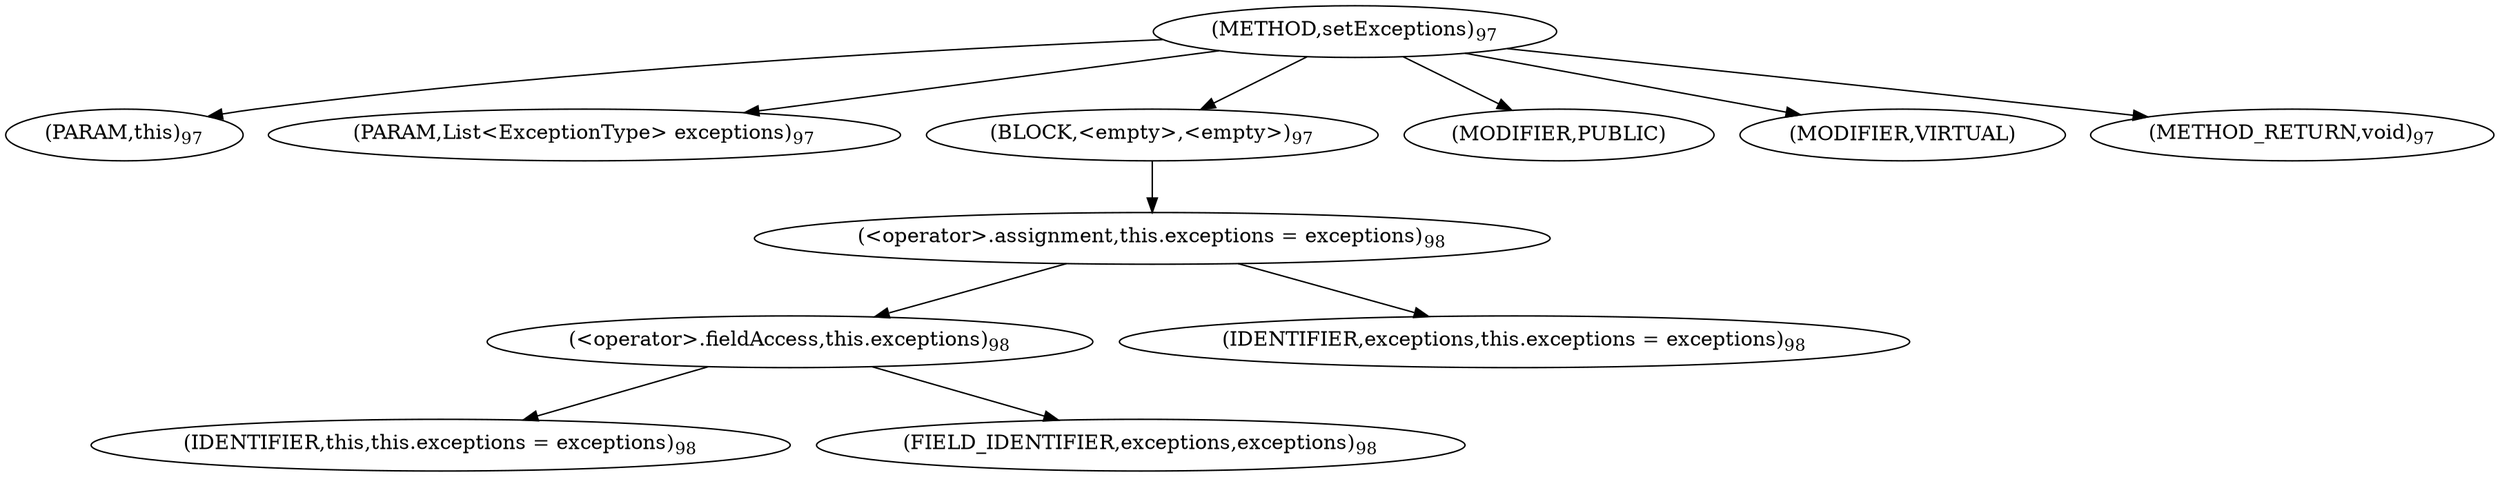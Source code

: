 digraph "setExceptions" {  
"188" [label = <(METHOD,setExceptions)<SUB>97</SUB>> ]
"10" [label = <(PARAM,this)<SUB>97</SUB>> ]
"189" [label = <(PARAM,List&lt;ExceptionType&gt; exceptions)<SUB>97</SUB>> ]
"190" [label = <(BLOCK,&lt;empty&gt;,&lt;empty&gt;)<SUB>97</SUB>> ]
"191" [label = <(&lt;operator&gt;.assignment,this.exceptions = exceptions)<SUB>98</SUB>> ]
"192" [label = <(&lt;operator&gt;.fieldAccess,this.exceptions)<SUB>98</SUB>> ]
"9" [label = <(IDENTIFIER,this,this.exceptions = exceptions)<SUB>98</SUB>> ]
"193" [label = <(FIELD_IDENTIFIER,exceptions,exceptions)<SUB>98</SUB>> ]
"194" [label = <(IDENTIFIER,exceptions,this.exceptions = exceptions)<SUB>98</SUB>> ]
"195" [label = <(MODIFIER,PUBLIC)> ]
"196" [label = <(MODIFIER,VIRTUAL)> ]
"197" [label = <(METHOD_RETURN,void)<SUB>97</SUB>> ]
  "188" -> "10" 
  "188" -> "189" 
  "188" -> "190" 
  "188" -> "195" 
  "188" -> "196" 
  "188" -> "197" 
  "190" -> "191" 
  "191" -> "192" 
  "191" -> "194" 
  "192" -> "9" 
  "192" -> "193" 
}
